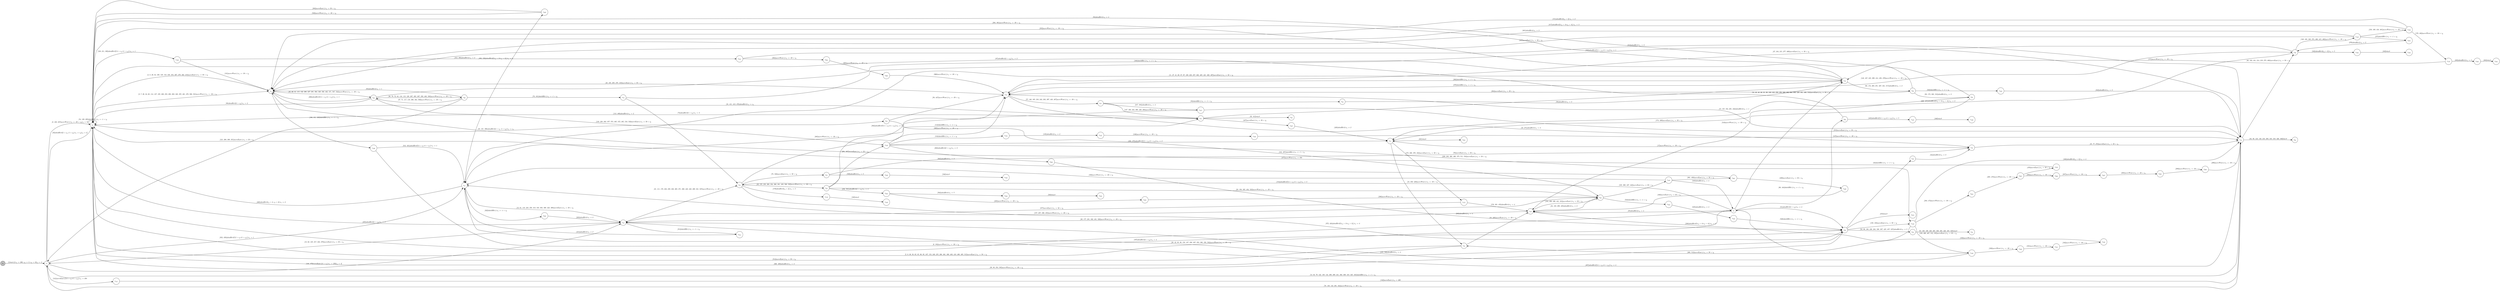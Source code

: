 digraph EFSM{
  graph [rankdir="LR", fontname="Latin Modern Math"];
  node [color="black", fillcolor="white", shape="circle", style="filled", fontname="Latin Modern Math"];
  edge [fontname="Latin Modern Math"];

  s0[fillcolor="gray", label=<s<sub>0</sub>>];
  s1[label=<s<sub>1</sub>>];
  s2[label=<s<sub>2</sub>>];
  s3[label=<s<sub>3</sub>>];
  s5[label=<s<sub>5</sub>>];
  s10[label=<s<sub>10</sub>>];
  s11[label=<s<sub>11</sub>>];
  s12[label=<s<sub>12</sub>>];
  s14[label=<s<sub>14</sub>>];
  s15[label=<s<sub>15</sub>>];
  s16[label=<s<sub>16</sub>>];
  s17[label=<s<sub>17</sub>>];
  s18[label=<s<sub>18</sub>>];
  s19[label=<s<sub>19</sub>>];
  s21[label=<s<sub>21</sub>>];
  s22[label=<s<sub>22</sub>>];
  s23[label=<s<sub>23</sub>>];
  s28[label=<s<sub>28</sub>>];
  s31[label=<s<sub>31</sub>>];
  s32[label=<s<sub>32</sub>>];
  s35[label=<s<sub>35</sub>>];
  s36[label=<s<sub>36</sub>>];
  s43[label=<s<sub>43</sub>>];
  s46[label=<s<sub>46</sub>>];
  s52[label=<s<sub>52</sub>>];
  s53[label=<s<sub>53</sub>>];
  s55[label=<s<sub>55</sub>>];
  s57[label=<s<sub>57</sub>>];
  s58[label=<s<sub>58</sub>>];
  s64[label=<s<sub>64</sub>>];
  s66[label=<s<sub>66</sub>>];
  s73[label=<s<sub>73</sub>>];
  s75[label=<s<sub>75</sub>>];
  s92[label=<s<sub>92</sub>>];
  s93[label=<s<sub>93</sub>>];
  s130[label=<s<sub>130</sub>>];
  s133[label=<s<sub>133</sub>>];
  s134[label=<s<sub>134</sub>>];
  s135[label=<s<sub>135</sub>>];
  s136[label=<s<sub>136</sub>>];
  s141[label=<s<sub>141</sub>>];
  s149[label=<s<sub>149</sub>>];
  s150[label=<s<sub>150</sub>>];
  s159[label=<s<sub>159</sub>>];
  s162[label=<s<sub>162</sub>>];
  s163[label=<s<sub>163</sub>>];
  s170[label=<s<sub>170</sub>>];
  s175[label=<s<sub>175</sub>>];
  s179[label=<s<sub>179</sub>>];
  s180[label=<s<sub>180</sub>>];
  s185[label=<s<sub>185</sub>>];
  s189[label=<s<sub>189</sub>>];
  s190[label=<s<sub>190</sub>>];
  s191[label=<s<sub>191</sub>>];
  s192[label=<s<sub>192</sub>>];
  s196[label=<s<sub>196</sub>>];
  s212[label=<s<sub>212</sub>>];
  s217[label=<s<sub>217</sub>>];
  s221[label=<s<sub>221</sub>>];
  s234[label=<s<sub>234</sub>>];
  s235[label=<s<sub>235</sub>>];
  s262[label=<s<sub>262</sub>>];
  s275[label=<s<sub>275</sub>>];
  s284[label=<s<sub>284</sub>>];
  s285[label=<s<sub>285</sub>>];
  s286[label=<s<sub>286</sub>>];
  s287[label=<s<sub>287</sub>>];
  s288[label=<s<sub>288</sub>>];
  s289[label=<s<sub>289</sub>>];
  s301[label=<s<sub>301</sub>>];
  s314[label=<s<sub>314</sub>>];
  s322[label=<s<sub>322</sub>>];
  s342[label=<s<sub>342</sub>>];
  s373[label=<s<sub>373</sub>>];
  s394[label=<s<sub>394</sub>>];
  s395[label=<s<sub>395</sub>>];
  s427[label=<s<sub>427</sub>>];
  s439[label=<s<sub>439</sub>>];
  s445[label=<s<sub>445</sub>>];
  s446[label=<s<sub>446</sub>>];
  s476[label=<s<sub>476</sub>>];
  s483[label=<s<sub>483</sub>>];
  s484[label=<s<sub>484</sub>>];
  s493[label=<s<sub>493</sub>>];
  s502[label=<s<sub>502</sub>>];
  s503[label=<s<sub>503</sub>>];
  s524[label=<s<sub>524</sub>>];
  s525[label=<s<sub>525</sub>>];
  s539[label=<s<sub>539</sub>>];
  s540[label=<s<sub>540</sub>>];

  s0->s1[label=<<i> [1]start:2/o<sub>1</sub> := 200, o<sub>2</sub> := 3, o<sub>3</sub> := 0&#91;r<sub>2</sub> := 1&#93;</i>>];
  s5->s2[label=<<i> [6, 194]moveWest:1/o<sub>1</sub> := -50 + i<sub>0</sub></i>>];
  s15->s16[label=<<i> [16, 271]alienHit:0/o<sub>1</sub> := 2</i>>];
  s16->s17[label=<<i> [17]moveWest:1/o<sub>1</sub> := -50 + i<sub>0</sub></i>>];
  s18->s19[label=<<i> [19, 430]moveWest:1/o<sub>1</sub> := -50 + i<sub>0</sub></i>>];
  s19->s5[label=<<i> [25]alienHit:0/o<sub>1</sub> := 4</i>>];
  s10->s11[label=<<i> [11, 27, 41, 60, 87, 97, 109, 223, 257, 363, 405, 421, 492, 497]moveEast:1/o<sub>1</sub> := 50 + i<sub>0</sub></i>>];
  s28->s2[label=<<i> [29, 89, 354, 505]moveWest:1/o<sub>1</sub> := -50 + i<sub>0</sub></i>>];
  s31->s32[label=<<i> [32, 412]win:0</i>>];
  s1->s2[label=<<i> [33]alienHit:0&#91;2 &gt; r<sub>2</sub>, 2 &gt; r<sub>2</sub>&#93;/o<sub>1</sub> := r<sub>2</sub>&#91;r<sub>2</sub> := 2&#93;</i>>];
  s35->s2[label=<<i> [38]alienHit:0&#91;4 &gt; r<sub>2</sub>&#93;/o<sub>1</sub> := 2</i>>];
  s28->s43[label=<<i> [43]shieldHit:1/o<sub>1</sub> := -1 + i<sub>0</sub></i>>];
  s43->s16[label=<<i> [44]alienHit:0/o<sub>1</sub> := 3</i>>];
  s5->s28[label=<<i> [51]alienHit:0&#91;4 &gt; r<sub>2</sub>&#93;/o<sub>1</sub> := 4</i>>];
  s55->s15[label=<<i> [56, 447]moveWest:1/o<sub>1</sub> := -50 + i<sub>0</sub></i>>];
  s57->s58[label=<<i> [58]shieldHit:1/o<sub>1</sub> := -1 + i<sub>0</sub></i>>];
  s58->s10[label=<<i> [59]alienHit:0/o<sub>1</sub> := 3</i>>];
  s5->s66[label=<<i> [66, 444]shieldHit:1/o<sub>1</sub> := -1 + i<sub>0</sub></i>>];
  s66->s2[label=<<i> [67]alienHit:0&#91;4 &gt; r<sub>2</sub>&#93;/o<sub>1</sub> := 2</i>>];
  s36->s73[label=<<i> [73, 101]shieldHit:1/o<sub>1</sub> := -1 + i<sub>0</sub></i>>];
  s73->s21[label=<<i> [74]alienHit:0&#91;4 &gt; r<sub>2</sub>&#93;/o<sub>1</sub> := 3</i>>];
  s21->s75[label=<<i> [75, 538]moveEast:1/o<sub>1</sub> := 50 + i<sub>0</sub></i>>];
  s75->s16[label=<<i> [76]moveEast:1/o<sub>1</sub> := 50 + i<sub>0</sub></i>>];
  s16->s14[label=<<i> [45, 77, 272]moveEast:1/o<sub>1</sub> := 50 + i<sub>0</sub></i>>];
  s36->s3[label=<<i> [83]alienHit:0/o<sub>1</sub> := 1</i>>];
  s93->s2[label=<<i> [94]alienHit:0/o<sub>1</sub> := 4</i>>];
  s73->s14[label=<<i> [102]alienHit:0&#91;!(4 &gt; r<sub>2</sub>&or;4 &gt; r<sub>2</sub>)&#93;/o<sub>1</sub> := 1</i>>];
  s21->s31[label=<<i> [112]shieldHit:1/o<sub>1</sub> := -1 + i<sub>0</sub></i>>];
  s31->s2[label=<<i> [113, 489]alienHit:0/o<sub>1</sub> := 2</i>>];
  s1->s12[label=<<i> [124, 379]moveEast:1&#91;4 &gt; r<sub>2</sub>&#93;/o<sub>1</sub> := 250&#91;r<sub>2</sub> := 4&#93;</i>>];
  s12->s1[label=<<i> [13, 62, 125, 317, 324, 378]moveEast:1/o<sub>1</sub> := 50 + i<sub>0</sub></i>>];
  s1->s2[label=<<i> [2, 126, 347]moveWest:1/o<sub>1</sub> := -50 + i<sub>0</sub>&#91;r<sub>2</sub> := 5&#93;</i>>];
  s2->s130[label=<<i> [130, 211, 392]alienHit:0&#91;!(4 &gt; r<sub>2</sub>&or;4 &gt; r<sub>2</sub>)&#93;/o<sub>1</sub> := 1</i>>];
  s130->s3[label=<<i> [131]moveWest:1/o<sub>1</sub> := -50 + i<sub>0</sub></i>>];
  s3->s35[label=<<i> [35, 69, 81, 115, 132, 206, 227, 281, 304, 349, 356, 462, 471, 507, 532]moveWest:1/o<sub>1</sub> := -50 + i<sub>0</sub></i>>];
  s35->s133[label=<<i> [133, 228, 282, 357, 374, 465, 472, 485, 510, 533]moveEast:1/o<sub>1</sub> := 50 + i<sub>0</sub></i>>];
  s133->s134[label=<<i> [134]shieldHit:1/o<sub>1</sub> := -1 + i<sub>0</sub></i>>];
  s134->s135[label=<<i> [135]alienHit:0/o<sub>1</sub> := 2</i>>];
  s135->s136[label=<<i> [136]moveWest:1/o<sub>1</sub> := -50 + i<sub>0</sub></i>>];
  s136->s14[label=<<i> [137]moveWest:1/o<sub>1</sub> := -50 + i<sub>0</sub></i>>];
  s1->s141[label=<<i> [141]moveEast:1&#91;!(4 &gt; r<sub>2</sub>&or;4 &gt; r<sub>2</sub>)&#93;/o<sub>1</sub> := 350</i>>];
  s141->s14[label=<<i> [142]moveEast:1/o<sub>1</sub> := 400</i>>];
  s150->s3[label=<<i> [151]alienHit:0&#91;r<sub>2</sub> &gt; 3&#93;/o<sub>1</sub> := 2</i>>];
  s5->s21[label=<<i> [154]alienHit:0&#91;!(4 &gt; r<sub>2</sub>&or;4 &gt; r<sub>2</sub>)&#93;/o<sub>1</sub> := 3</i>>];
  s28->s159[label=<<i> [159, 188]moveEast:1/o<sub>1</sub> := 50 + i<sub>0</sub></i>>];
  s159->s14[label=<<i> [160]alienHit:0&#91;r<sub>2</sub> &gt; 3&#93;/o<sub>1</sub> := 4</i>>];
  s46->s162[label=<<i> [162]alienHit:0&#91;r<sub>2</sub> &gt; 3&#93;/o<sub>1</sub> := 5</i>>];
  s162->s163[label=<<i> [163]win:0</i>>];
  s149->s150[label=<<i> [150, 169, 416, 481]moveWest:1/o<sub>1</sub> := -50 + i<sub>0</sub></i>>];
  s150->s170[label=<<i> [170, 482]moveWest:1/o<sub>1</sub> := -50 + i<sub>0</sub></i>>];
  s170->s10[label=<<i> [171]moveWest:1/o<sub>1</sub> := -50 + i<sub>0</sub></i>>];
  s93->s17[label=<<i> [174, 329]moveEast:1/o<sub>1</sub> := 50 + i<sub>0</sub></i>>];
  s21->s179[label=<<i> [179]alienHit:0&#91;r<sub>2</sub> &gt; 3&#93;/o<sub>1</sub> := 5</i>>];
  s179->s180[label=<<i> [180]win:0</i>>];
  s55->s23[label=<<i> [182, 297]shieldHit:1/o<sub>1</sub> := -1 + i<sub>0</sub></i>>];
  s185->s11[label=<<i> [186]moveWest:1/o<sub>1</sub> := -50 + i<sub>0</sub></i>>];
  s159->s189[label=<<i> [189, 369, 467, 512, 535]moveEast:1/o<sub>1</sub> := 50 + i<sub>0</sub></i>>];
  s189->s190[label=<<i> [190]moveWest:1/o<sub>1</sub> := -50 + i<sub>0</sub></i>>];
  s190->s191[label=<<i> [191]moveWest:1/o<sub>1</sub> := -50 + i<sub>0</sub></i>>];
  s191->s192[label=<<i> [192]moveWest:1/o<sub>1</sub> := -50 + i<sub>0</sub></i>>];
  s192->s5[label=<<i> [193]moveWest:1/o<sub>1</sub> := -50 + i<sub>0</sub></i>>];
  s3->s196[label=<<i> [196, 311, 320]shieldHit:1/o<sub>1</sub> := -1 + i<sub>0</sub></i>>];
  s196->s28[label=<<i> [197]alienHit:0&#91;4 &gt; r<sub>2</sub>&#93;/o<sub>1</sub> := 4</i>>];
  s15->s10[label=<<i> [202]shieldHit:1/o<sub>1</sub> := -1 + i<sub>0</sub></i>>];
  s10->s92[label=<<i> [92, 172, 203, 251, 327, 341, 517]alienHit:0/o<sub>1</sub> := 2</i>>];
  s92->s15[label=<<i> [204]moveEast:1/o<sub>1</sub> := 50 + i<sub>0</sub></i>>];
  s36->s1[label=<<i> [121, 208, 308, 351]moveEast:1/o<sub>1</sub> := 50 + i<sub>0</sub></i>>];
  s130->s212[label=<<i> [212, 393]alienHit:0/o<sub>1</sub> := 2</i>>];
  s212->s14[label=<<i> [213]alienHit:0/o<sub>1</sub> := 3</i>>];
  s57->s217[label=<<i> [217, 384]alienHit:0/o<sub>1</sub> := 4</i>>];
  s217->s14[label=<<i> [218]moveEast:1/o<sub>1</sub> := 50 + i<sub>0</sub></i>>];
  s14->s46[label=<<i> [46, 103, 161, 214, 219, 273, 408]moveEast:1/o<sub>1</sub> := 50 + i<sub>0</sub></i>>];
  s46->s17[label=<<i> [220, 451]alienHit:0&#91;!(r<sub>2</sub> &gt; 3&or;r<sub>2</sub> &gt; 3)&#93;/o<sub>1</sub> := 3</i>>];
  s17->s221[label=<<i> [221]win:0</i>>];
  s12->s2[label=<<i> [225]alienHit:0&#91;4 &gt; r<sub>2</sub>&#93;/o<sub>1</sub> := 2</i>>];
  s159->s19[label=<<i> [230]alienHit:0&#91;!(r<sub>2</sub> &gt; 3&or;r<sub>2</sub> &gt; 3)&#93;/o<sub>1</sub> := 3</i>>];
  s22->s234[label=<<i> [234, 501]alienHit:0&#91;4 &gt; r<sub>2</sub>&#93;/o<sub>1</sub> := 4</i>>];
  s234->s235[label=<<i> [235]moveWest:1/o<sub>1</sub> := -50 + i<sub>0</sub></i>>];
  s235->s23[label=<<i> [236]moveWest:1/o<sub>1</sub> := -50 + i<sub>0</sub></i>>];
  s23->s11[label=<<i> [157, 237, 336, 455]moveWest:1/o<sub>1</sub> := -50 + i<sub>0</sub></i>>];
  s14->s15[label=<<i> [15, 145, 164, 201, 242]alienHit:0/o<sub>1</sub> := 1</i>>];
  s149->s3[label=<<i> [247]moveEast:1/o<sub>1</sub> := 50 + i<sub>0</sub></i>>];
  s92->s2[label=<<i> [252]moveWest:1/o<sub>1</sub> := -50 + i<sub>0</sub></i>>];
  s22->s133[label=<<i> [261, 367]moveEast:1/o<sub>1</sub> := 50 + i<sub>0</sub></i>>];
  s133->s262[label=<<i> [262]alienHit:0&#91;2 &gt; r<sub>2</sub>&#93;/o<sub>1</sub> := 3</i>>];
  s262->s28[label=<<i> [263]alienHit:0/o<sub>1</sub> := 4</i>>];
  s35->s3[label=<<i> [266]alienHit:0&#91;!(4 &gt; r<sub>2</sub>&or;4 &gt; r<sub>2</sub>)&#93;/o<sub>1</sub> := 1</i>>];
  s10->s15[label=<<i> [270]shieldHit:1/o<sub>1</sub> := -1 + i<sub>0</sub></i>>];
  s46->s149[label=<<i> [149, 168, 246, 274, 400, 415, 480]moveWest:1/o<sub>1</sub> := -50 + i<sub>0</sub></i>>];
  s149->s275[label=<<i> [275]shieldHit:1/o<sub>1</sub> := -1 + i<sub>0</sub></i>>];
  s275->s46[label=<<i> [276]alienHit:0/o<sub>1</sub> := 3</i>>];
  s15->s3[label=<<i> [48, 105, 205, 278, 410]moveEast:1/o<sub>1</sub> := 50 + i<sub>0</sub></i>>];
  s159->s284[label=<<i> [284, 474]moveWest:1/o<sub>1</sub> := -50 + i<sub>0</sub></i>>];
  s284->s285[label=<<i> [285, 475]moveWest:1/o<sub>1</sub> := -50 + i<sub>0</sub></i>>];
  s285->s286[label=<<i> [286]moveWest:1/o<sub>1</sub> := -50 + i<sub>0</sub></i>>];
  s286->s287[label=<<i> [287]moveWest:1/o<sub>1</sub> := -50 + i<sub>0</sub></i>>];
  s287->s288[label=<<i> [288]moveWest:1/o<sub>1</sub> := -50 + i<sub>0</sub></i>>];
  s288->s289[label=<<i> [289]moveWest:1/o<sub>1</sub> := -50 + i<sub>0</sub></i>>];
  s289->s14[label=<<i> [290]moveWest:1/o<sub>1</sub> := -50 + i<sub>0</sub></i>>];
  s14->s1[label=<<i> [78, 138, 143, 291, 344]moveWest:1/o<sub>1</sub> := -50 + i<sub>0</sub></i>>];
  s10->s2[label=<<i> [294, 391]moveWest:1/o<sub>1</sub> := -50 + i<sub>0</sub></i>>];
  s2->s2[label=<<i> [54, 129, 295]shieldHit:1/o<sub>1</sub> := -1 + i<sub>0</sub></i>>];
  s2->s55[label=<<i> [55, 181, 296]alienHit:0&#91;4 &gt; r<sub>2</sub>, 4 &gt; r<sub>2</sub>&#93;/o<sub>1</sub> := r<sub>2</sub></i>>];
  s185->s301[label=<<i> [301, 438]moveEast:1/o<sub>1</sub> := 50 + i<sub>0</sub></i>>];
  s301->s2[label=<<i> [302]alienHit:0/o<sub>1</sub> := 4</i>>];
  s36->s35[label=<<i> [37, 71, 117, 119, 306, 464, 509]moveWest:1/o<sub>1</sub> := -50 + i<sub>0</sub></i>>];
  s196->s11[label=<<i> [312, 321]alienHit:0&#91;!(4 &gt; r<sub>2</sub>&or;4 &gt; r<sub>2</sub>)&#93;/o<sub>1</sub> := 1</i>>];
  s11->s12[label=<<i> [12, 61, 110, 224, 258, 313, 316, 364, 406, 422, 498]moveEast:1/o<sub>1</sub> := 50 + i<sub>0</sub></i>>];
  s12->s314[label=<<i> [314]shieldHit:1/o<sub>1</sub> := -1 + i<sub>0</sub></i>>];
  s314->s11[label=<<i> [315]alienHit:0/o<sub>1</sub> := 2</i>>];
  s11->s322[label=<<i> [322]shieldHit:1/o<sub>1</sub> := -1 + i<sub>0</sub></i>>];
  s322->s12[label=<<i> [323]alienHit:0/o<sub>1</sub> := 2</i>>];
  s1->s14[label=<<i> [14, 63, 79, 122, 139, 144, 200, 209, 241, 292, 309, 318, 325, 345]shieldHit:1/o<sub>1</sub> := -1 + i<sub>0</sub></i>>];
  s14->s64[label=<<i> [64, 80, 123, 140, 210, 293, 310, 319, 326, 346]lose:0</i>>];
  s175->s19[label=<<i> [176, 331, 453]alienHit:0/o<sub>1</sub> := 4</i>>];
  s19->s12[label=<<i> [20, 177, 231, 332, 431, 520]moveWest:1/o<sub>1</sub> := -50 + i<sub>0</sub></i>>];
  s35->s10[label=<<i> [340]shieldHit:1/o<sub>1</sub> := -1 + i<sub>0</sub></i>>];
  s92->s342[label=<<i> [342]shieldHit:1/o<sub>1</sub> := -1 + i<sub>0</sub></i>>];
  s342->s14[label=<<i> [343]alienHit:0/o<sub>1</sub> := 3</i>>];
  s1->s11[label=<<i> [352, 459]alienHit:0&#91;!(2 &gt; r<sub>2</sub>&or;2 &gt; r<sub>2</sub>)&#93;/o<sub>1</sub> := 1</i>>];
  s133->s17[label=<<i> [358, 375]alienHit:0&#91;!(2 &gt; r<sub>2</sub>&or;2 &gt; r<sub>2</sub>)&#93;/o<sub>1</sub> := 2</i>>];
  s17->s18[label=<<i> [18, 359, 429]moveWest:1/o<sub>1</sub> := -50 + i<sub>0</sub></i>>];
  s18->s2[label=<<i> [360, 469]alienHit:0/o<sub>1</sub> := 3</i>>];
  s189->s12[label=<<i> [370, 536]alienHit:0/o<sub>1</sub> := 4</i>>];
  s21->s28[label=<<i> [372, 424]alienHit:0&#91;!(r<sub>2</sub> &gt; 3&or;r<sub>2</sub> &gt; 3)&#93;/o<sub>1</sub> := 4</i>>];
  s28->s373[label=<<i> [373]win:0</i>>];
  s17->s175[label=<<i> [175, 330, 376, 452]moveEast:1/o<sub>1</sub> := 50 + i<sub>0</sub></i>>];
  s175->s12[label=<<i> [377]moveEast:1/o<sub>1</sub> := 50 + i<sub>0</sub></i>>];
  s22->s15[label=<<i> [382]alienHit:0&#91;!(4 &gt; r<sub>2</sub>&or;4 &gt; r<sub>2</sub>)&#93;/o<sub>1</sub> := 3</i>>];
  s217->s11[label=<<i> [385]moveWest:1/o<sub>1</sub> := -50 + i<sub>0</sub></i>>];
  s11->s28[label=<<i> [28, 42, 88, 98, 158, 187, 238, 337, 353, 386, 456, 504]moveWest:1/o<sub>1</sub> := -50 + i<sub>0</sub></i>>];
  s212->s394[label=<<i> [394]moveWest:1/o<sub>1</sub> := -50 + i<sub>0</sub></i>>];
  s394->s395[label=<<i> [395]moveWest:1/o<sub>1</sub> := -50 + i<sub>0</sub></i>>];
  s395->s15[label=<<i> [396]moveWest:1/o<sub>1</sub> := -50 + i<sub>0</sub></i>>];
  s15->s57[label=<<i> [57, 146, 165, 216, 243, 383, 397, 448, 487]moveWest:1/o<sub>1</sub> := -50 + i<sub>0</sub></i>>];
  s57->s31[label=<<i> [147, 166, 244, 398, 449, 488]moveWest:1/o<sub>1</sub> := -50 + i<sub>0</sub></i>>];
  s31->s46[label=<<i> [148, 167, 245, 399, 414, 450, 479]moveWest:1/o<sub>1</sub> := -50 + i<sub>0</sub></i>>];
  s149->s3[label=<<i> [401]alienHit:0/o<sub>1</sub> := 3</i>>];
  s3->s2[label=<<i> [4, 8, 49, 84, 106, 128, 152, 248, 254, 267, 279, 402, 418]moveEast:1/o<sub>1</sub> := 50 + i<sub>0</sub></i>>];
  s12->s14[label=<<i> [407]alienHit:0&#91;!(4 &gt; r<sub>2</sub>&or;4 &gt; r<sub>2</sub>)&#93;/o<sub>1</sub> := 4</i>>];
  s46->s15[label=<<i> [47, 104, 215, 277, 409]moveEast:1/o<sub>1</sub> := 50 + i<sub>0</sub></i>>];
  s3->s31[label=<<i> [31, 411, 413, 478]alienHit:0/o<sub>1</sub> := r<sub>2</sub></i>>];
  s150->s3[label=<<i> [417]alienHit:0&#91;!(r<sub>2</sub> &gt; 3&or;r<sub>2</sub> &gt; 3)&#93;/o<sub>1</sub> := 3</i>>];
  s28->s52[label=<<i> [52, 99, 198, 239, 264, 338, 387, 425, 457, 527]alienHit:0/o<sub>1</sub> := 5</i>>];
  s52->s53[label=<<i> [53, 100, 199, 240, 265, 339, 388, 426, 458, 528]win:0</i>>];
  s31->s427[label=<<i> [427]moveEast:1/o<sub>1</sub> := 50 + i<sub>0</sub></i>>];
  s427->s17[label=<<i> [428]alienHit:0/o<sub>1</sub> := 2</i>>];
  s12->s21[label=<<i> [21, 111, 178, 232, 259, 333, 365, 371, 380, 423, 432, 499, 521, 537]moveWest:1/o<sub>1</sub> := -50 + i<sub>0</sub></i>>];
  s23->s19[label=<<i> [24, 183, 298, 435]alienHit:0/o<sub>1</sub> := 3</i>>];
  s23->s185[label=<<i> [185, 300, 437, 442]moveEast:1/o<sub>1</sub> := 50 + i<sub>0</sub></i>>];
  s301->s439[label=<<i> [439]moveEast:1/o<sub>1</sub> := 50 + i<sub>0</sub></i>>];
  s439->s19[label=<<i> [440]moveEast:1/o<sub>1</sub> := 50 + i<sub>0</sub></i>>];
  s185->s5[label=<<i> [443]alienHit:0/o<sub>1</sub> := 4</i>>];
  s66->s445[label=<<i> [445]alienHit:0&#91;!(4 &gt; r<sub>2</sub>&or;4 &gt; r<sub>2</sub>)&#93;/o<sub>1</sub> := 5</i>>];
  s445->s446[label=<<i> [446]win:0</i>>];
  s19->s23[label=<<i> [184, 299, 436, 441, 454]moveEast:1/o<sub>1</sub> := 50 + i<sub>0</sub></i>>];
  s11->s2[label=<<i> [460]alienHit:0&#91;r<sub>2</sub> &gt; 3, r<sub>2</sub> &gt; 3&#93;/o<sub>1</sub> := 2</i>>];
  s35->s36[label=<<i> [36, 70, 72, 82, 116, 118, 120, 207, 305, 307, 350, 463, 508]moveWest:1/o<sub>1</sub> := -50 + i<sub>0</sub></i>>];
  s189->s18[label=<<i> [468, 513]moveEast:1/o<sub>1</sub> := 50 + i<sub>0</sub></i>>];
  s2->s3[label=<<i> [3, 7, 30, 34, 68, 114, 127, 195, 226, 253, 280, 303, 348, 355, 461, 470, 506, 531]moveWest:1/o<sub>1</sub> := -50 + i<sub>0</sub></i>>];
  s133->s159[label=<<i> [229, 283, 368, 466, 473, 511, 534]moveEast:1/o<sub>1</sub> := 50 + i<sub>0</sub></i>>];
  s285->s476[label=<<i> [476]moveEast:1/o<sub>1</sub> := 50 + i<sub>0</sub></i>>];
  s476->s3[label=<<i> [477]moveWest:1/o<sub>1</sub> := 250</i>>];
  s170->s483[label=<<i> [483]alienHit:0/o<sub>1</sub> := 5</i>>];
  s483->s484[label=<<i> [484]win:0</i>>];
  s133->s15[label=<<i> [486]moveWest:1/o<sub>1</sub> := -50 + i<sub>0</sub></i>>];
  s11->s493[label=<<i> [493, 529]alienHit:0&#91;!(r<sub>2</sub> &gt; 3&or;r<sub>2</sub> &gt; 3)&#93;/o<sub>1</sub> := 3</i>>];
  s493->s2[label=<<i> [494]moveEast:1/o<sub>1</sub> := 50 + i<sub>0</sub></i>>];
  s2->s5[label=<<i> [5, 9, 39, 50, 65, 85, 90, 95, 107, 153, 249, 255, 268, 361, 389, 403, 419, 490, 495, 515]moveEast:1/o<sub>1</sub> := 50 + i<sub>0</sub></i>>];
  s234->s502[label=<<i> [502]alienHit:0/o<sub>1</sub> := 5</i>>];
  s502->s503[label=<<i> [503]win:0</i>>];
  s18->s2[label=<<i> [514]moveEast:1/o<sub>1</sub> := 50 + i<sub>0</sub></i>>];
  s5->s10[label=<<i> [10, 26, 40, 86, 91, 96, 108, 222, 250, 256, 269, 362, 390, 404, 420, 491, 496, 516]moveEast:1/o<sub>1</sub> := 50 + i<sub>0</sub></i>>];
  s92->s93[label=<<i> [93, 173, 328, 518]alienHit:0/o<sub>1</sub> := 3</i>>];
  s93->s19[label=<<i> [519]moveWest:1/o<sub>1</sub> := -50 + i<sub>0</sub></i>>];
  s21->s22[label=<<i> [22, 155, 233, 260, 334, 366, 381, 433, 500, 522]moveWest:1/o<sub>1</sub> := -50 + i<sub>0</sub></i>>];
  s22->s23[label=<<i> [23, 156, 335, 434, 523]moveWest:1/o<sub>1</sub> := -50 + i<sub>0</sub></i>>];
  s23->s524[label=<<i> [524]shieldHit:1/o<sub>1</sub> := -1 + i<sub>0</sub></i>>];
  s524->s525[label=<<i> [525]alienHit:0/o<sub>1</sub> := 4</i>>];
  s525->s28[label=<<i> [526]shieldHit:1/o<sub>1</sub> := -1 + i<sub>0</sub></i>>];
  s493->s2[label=<<i> [530]moveWest:1/o<sub>1</sub> := -50 + i<sub>0</sub></i>>];
  s75->s539[label=<<i> [539]alienHit:0/o<sub>1</sub> := 5</i>>];
  s539->s540[label=<<i> [540]win:0</i>>];
}